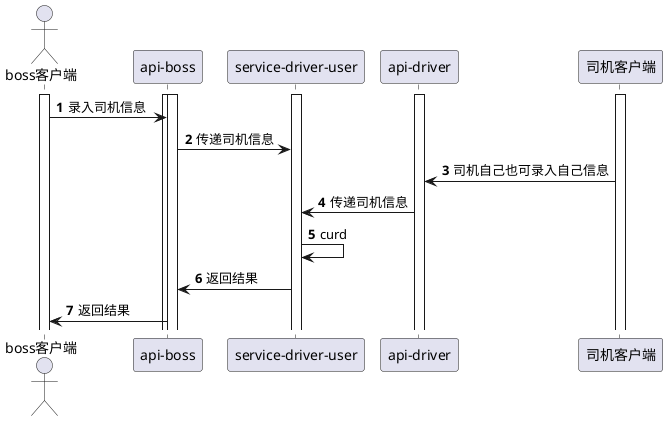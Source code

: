 @startuml

autonumber

actor "boss客户端" as boss
participant "api-boss" as api_boss
participant "service-driver-user" as service_driver_user
participant "api-driver" as api_driver
participant "司机客户端" as driver_boss


activate boss
activate api_boss
activate service_driver_user
activate api_driver
activate api_boss
activate driver_boss

boss -> api_boss: 录入司机信息
api_boss->service_driver_user: 传递司机信息


driver_boss -> api_driver: 司机自己也可录入自己信息
api_driver -> service_driver_user: 传递司机信息

service_driver_user -> service_driver_user: curd

service_driver_user -> api_boss : 返回结果

api_boss -> boss: 返回结果


@enduml